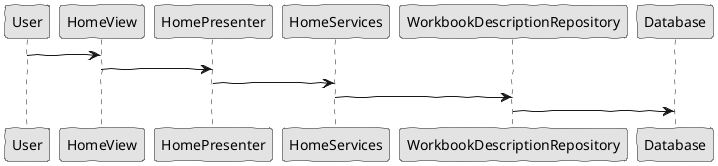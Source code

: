 @startuml  analysis.png
skinparam handwritten true
skinparam monochrome true
skinparam packageStyle rect
skinparam defaultFontName FG Virgil
skinparam shadowing false

User -> HomeView
HomeView -> HomePresenter
HomePresenter -> HomeServices
HomeServices -> WorkbookDescriptionRepository
WorkbookDescriptionRepository -> Database

@enduml